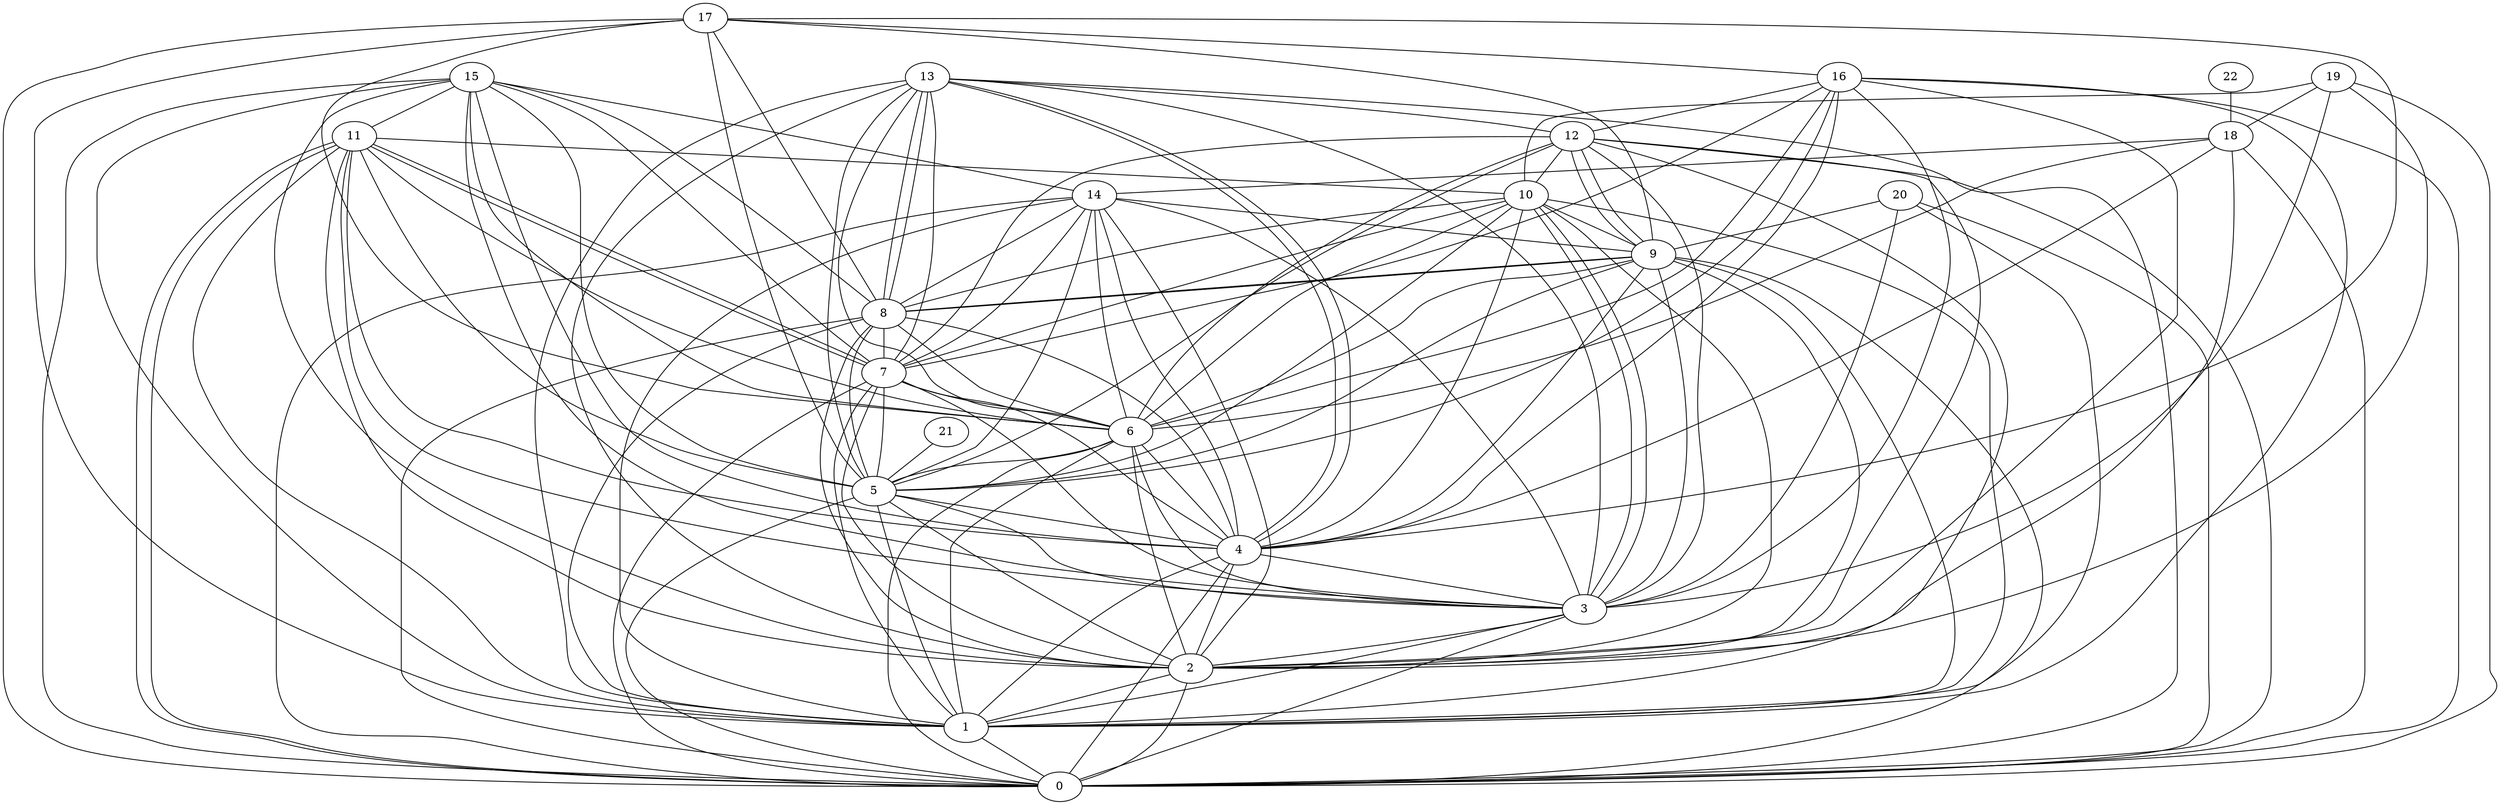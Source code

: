 graph G {
0;
1;
2;
3;
4;
5;
6;
7;
8;
9;
10;
11;
12;
13;
14;
15;
16;
17;
18;
19;
20;
21;
22;
22--18 ;
21--5 ;
20--1 ;
20--3 ;
20--9 ;
20--0 ;
19--18 ;
19--3 ;
19--10 ;
19--2 ;
19--0 ;
18--6 ;
18--14 ;
18--2 ;
18--4 ;
18--0 ;
17--6 ;
17--8 ;
17--9 ;
17--16 ;
17--1 ;
17--0 ;
17--4 ;
17--5 ;
16--5 ;
16--6 ;
16--12 ;
16--1 ;
16--2 ;
16--4 ;
16--0 ;
16--3 ;
16--7 ;
15--2 ;
15--7 ;
15--14 ;
15--11 ;
15--8 ;
15--3 ;
15--0 ;
15--4 ;
15--5 ;
15--6 ;
15--1 ;
14--8 ;
14--1 ;
14--9 ;
14--2 ;
14--6 ;
14--3 ;
14--7 ;
14--0 ;
14--5 ;
14--4 ;
13--3 ;
13--4 ;
13--8 ;
13--8 ;
13--2 ;
13--6 ;
13--12 ;
13--4 ;
13--5 ;
13--0 ;
13--1 ;
13--7 ;
12--2 ;
12--7 ;
12--9 ;
12--9 ;
12--0 ;
12--5 ;
12--3 ;
12--1 ;
12--10 ;
12--6 ;
11--0 ;
11--3 ;
11--1 ;
11--7 ;
11--0 ;
11--7 ;
11--10 ;
11--2 ;
11--5 ;
11--6 ;
11--4 ;
10--7 ;
10--3 ;
10--3 ;
10--6 ;
10--2 ;
10--8 ;
10--9 ;
10--1 ;
10--4 ;
10--5 ;
9--5 ;
9--2 ;
9--3 ;
9--8 ;
9--4 ;
9--8 ;
9--0 ;
9--6 ;
9--1 ;
8--4 ;
8--5 ;
8--1 ;
8--6 ;
8--0 ;
8--2 ;
8--7 ;
7--4 ;
7--1 ;
7--2 ;
7--6 ;
7--5 ;
7--3 ;
7--0 ;
6--1 ;
6--5 ;
6--3 ;
6--4 ;
6--2 ;
6--0 ;
5--2 ;
5--0 ;
5--3 ;
5--4 ;
5--1 ;
4--0 ;
4--3 ;
4--1 ;
4--2 ;
3--0 ;
3--1 ;
3--2 ;
2--1 ;
2--0 ;
1--0 ;
}
